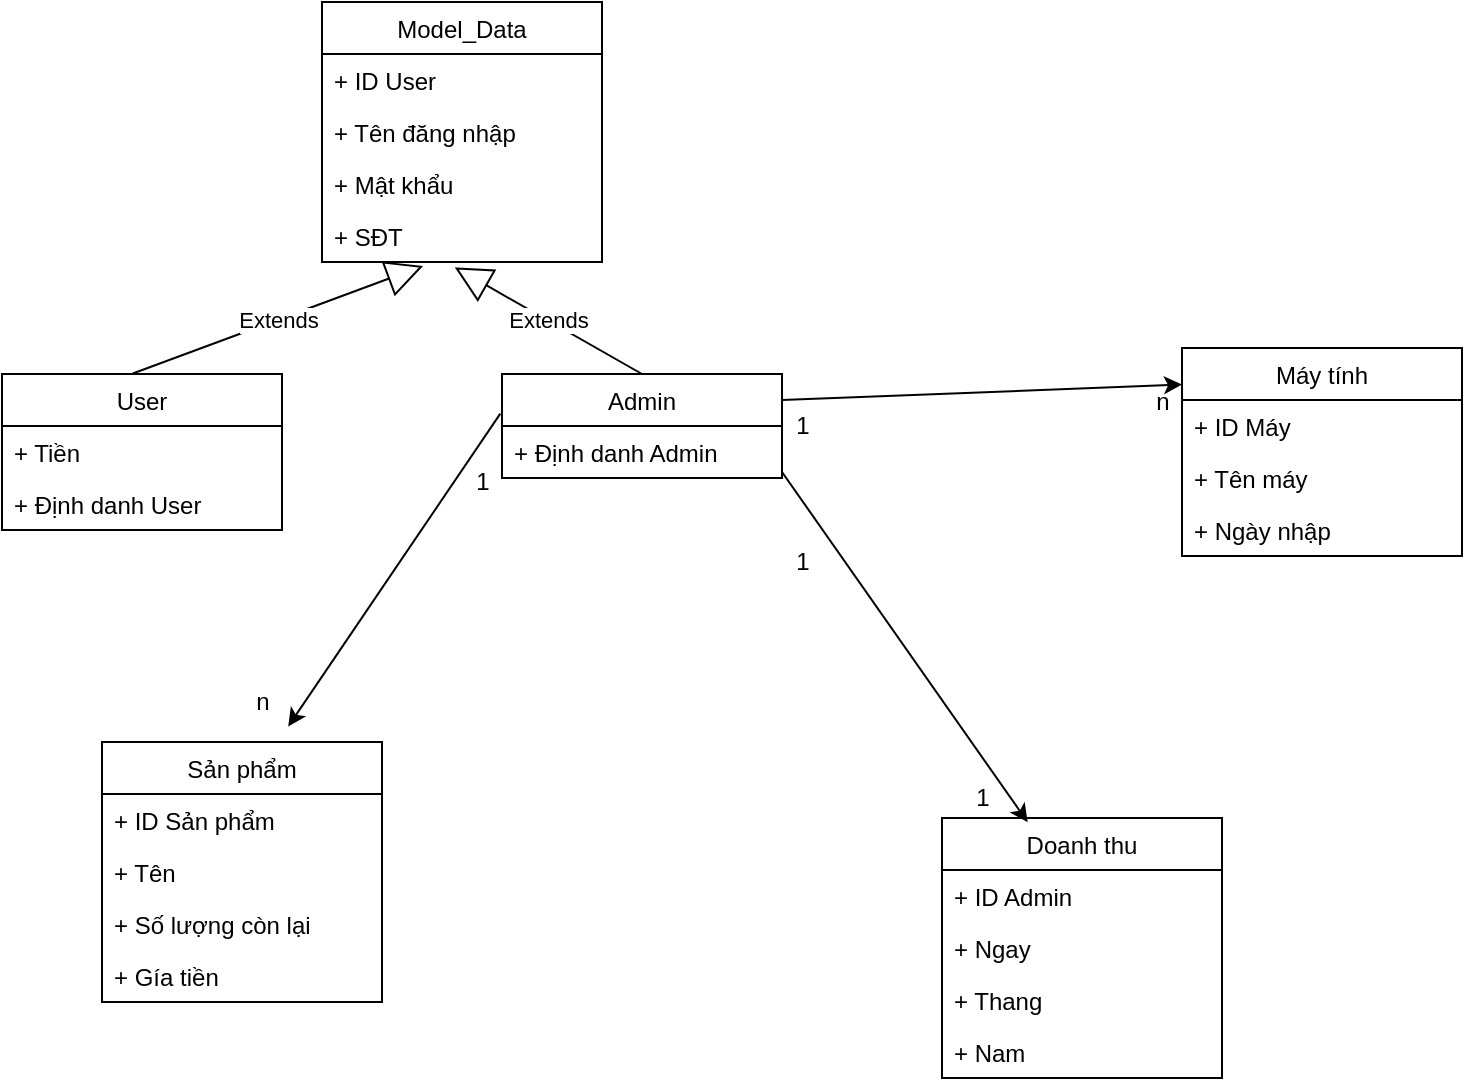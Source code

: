 <mxfile version="13.9.9" type="device"><diagram id="c6HMHNOlh7Erj3uG5Qe7" name="Page-1"><mxGraphModel dx="1385" dy="685" grid="1" gridSize="10" guides="1" tooltips="1" connect="1" arrows="1" fold="1" page="1" pageScale="1" pageWidth="850" pageHeight="1100" math="0" shadow="0"><root><mxCell id="0"/><mxCell id="1" parent="0"/><mxCell id="i2aH5ZX5v9VpvbghR5gK-1" value="Model_Data" style="swimlane;fontStyle=0;childLayout=stackLayout;horizontal=1;startSize=26;fillColor=none;horizontalStack=0;resizeParent=1;resizeParentMax=0;resizeLast=0;collapsible=1;marginBottom=0;" vertex="1" parent="1"><mxGeometry x="220" y="90" width="140" height="130" as="geometry"/></mxCell><mxCell id="i2aH5ZX5v9VpvbghR5gK-2" value="+ ID User" style="text;strokeColor=none;fillColor=none;align=left;verticalAlign=top;spacingLeft=4;spacingRight=4;overflow=hidden;rotatable=0;points=[[0,0.5],[1,0.5]];portConstraint=eastwest;" vertex="1" parent="i2aH5ZX5v9VpvbghR5gK-1"><mxGeometry y="26" width="140" height="26" as="geometry"/></mxCell><mxCell id="i2aH5ZX5v9VpvbghR5gK-41" value="+ Tên đăng nhập" style="text;strokeColor=none;fillColor=none;align=left;verticalAlign=top;spacingLeft=4;spacingRight=4;overflow=hidden;rotatable=0;points=[[0,0.5],[1,0.5]];portConstraint=eastwest;" vertex="1" parent="i2aH5ZX5v9VpvbghR5gK-1"><mxGeometry y="52" width="140" height="26" as="geometry"/></mxCell><mxCell id="i2aH5ZX5v9VpvbghR5gK-42" value="+ Mật khẩu" style="text;strokeColor=none;fillColor=none;align=left;verticalAlign=top;spacingLeft=4;spacingRight=4;overflow=hidden;rotatable=0;points=[[0,0.5],[1,0.5]];portConstraint=eastwest;" vertex="1" parent="i2aH5ZX5v9VpvbghR5gK-1"><mxGeometry y="78" width="140" height="26" as="geometry"/></mxCell><mxCell id="i2aH5ZX5v9VpvbghR5gK-43" value="+ SĐT" style="text;strokeColor=none;fillColor=none;align=left;verticalAlign=top;spacingLeft=4;spacingRight=4;overflow=hidden;rotatable=0;points=[[0,0.5],[1,0.5]];portConstraint=eastwest;" vertex="1" parent="i2aH5ZX5v9VpvbghR5gK-1"><mxGeometry y="104" width="140" height="26" as="geometry"/></mxCell><mxCell id="i2aH5ZX5v9VpvbghR5gK-9" value="Sản phẩm" style="swimlane;fontStyle=0;childLayout=stackLayout;horizontal=1;startSize=26;fillColor=none;horizontalStack=0;resizeParent=1;resizeParentMax=0;resizeLast=0;collapsible=1;marginBottom=0;" vertex="1" parent="1"><mxGeometry x="110" y="460" width="140" height="130" as="geometry"/></mxCell><mxCell id="i2aH5ZX5v9VpvbghR5gK-10" value="+ ID Sản phẩm &#10;" style="text;strokeColor=none;fillColor=none;align=left;verticalAlign=top;spacingLeft=4;spacingRight=4;overflow=hidden;rotatable=0;points=[[0,0.5],[1,0.5]];portConstraint=eastwest;" vertex="1" parent="i2aH5ZX5v9VpvbghR5gK-9"><mxGeometry y="26" width="140" height="26" as="geometry"/></mxCell><mxCell id="i2aH5ZX5v9VpvbghR5gK-39" value="+ Tên &#10;" style="text;strokeColor=none;fillColor=none;align=left;verticalAlign=top;spacingLeft=4;spacingRight=4;overflow=hidden;rotatable=0;points=[[0,0.5],[1,0.5]];portConstraint=eastwest;" vertex="1" parent="i2aH5ZX5v9VpvbghR5gK-9"><mxGeometry y="52" width="140" height="26" as="geometry"/></mxCell><mxCell id="i2aH5ZX5v9VpvbghR5gK-40" value="+ Số lượng còn lại &#10;" style="text;strokeColor=none;fillColor=none;align=left;verticalAlign=top;spacingLeft=4;spacingRight=4;overflow=hidden;rotatable=0;points=[[0,0.5],[1,0.5]];portConstraint=eastwest;" vertex="1" parent="i2aH5ZX5v9VpvbghR5gK-9"><mxGeometry y="78" width="140" height="26" as="geometry"/></mxCell><mxCell id="i2aH5ZX5v9VpvbghR5gK-48" value="+ Gía tiền" style="text;strokeColor=none;fillColor=none;align=left;verticalAlign=top;spacingLeft=4;spacingRight=4;overflow=hidden;rotatable=0;points=[[0,0.5],[1,0.5]];portConstraint=eastwest;" vertex="1" parent="i2aH5ZX5v9VpvbghR5gK-9"><mxGeometry y="104" width="140" height="26" as="geometry"/></mxCell><mxCell id="i2aH5ZX5v9VpvbghR5gK-13" value="Doanh thu" style="swimlane;fontStyle=0;childLayout=stackLayout;horizontal=1;startSize=26;fillColor=none;horizontalStack=0;resizeParent=1;resizeParentMax=0;resizeLast=0;collapsible=1;marginBottom=0;" vertex="1" parent="1"><mxGeometry x="530" y="498" width="140" height="130" as="geometry"/></mxCell><mxCell id="i2aH5ZX5v9VpvbghR5gK-14" value="+ ID Admin" style="text;strokeColor=none;fillColor=none;align=left;verticalAlign=top;spacingLeft=4;spacingRight=4;overflow=hidden;rotatable=0;points=[[0,0.5],[1,0.5]];portConstraint=eastwest;" vertex="1" parent="i2aH5ZX5v9VpvbghR5gK-13"><mxGeometry y="26" width="140" height="26" as="geometry"/></mxCell><mxCell id="i2aH5ZX5v9VpvbghR5gK-15" value="+ Ngay" style="text;strokeColor=none;fillColor=none;align=left;verticalAlign=top;spacingLeft=4;spacingRight=4;overflow=hidden;rotatable=0;points=[[0,0.5],[1,0.5]];portConstraint=eastwest;" vertex="1" parent="i2aH5ZX5v9VpvbghR5gK-13"><mxGeometry y="52" width="140" height="26" as="geometry"/></mxCell><mxCell id="i2aH5ZX5v9VpvbghR5gK-16" value="+ Thang&#10;" style="text;strokeColor=none;fillColor=none;align=left;verticalAlign=top;spacingLeft=4;spacingRight=4;overflow=hidden;rotatable=0;points=[[0,0.5],[1,0.5]];portConstraint=eastwest;" vertex="1" parent="i2aH5ZX5v9VpvbghR5gK-13"><mxGeometry y="78" width="140" height="26" as="geometry"/></mxCell><mxCell id="i2aH5ZX5v9VpvbghR5gK-49" value="+ Nam&#10;" style="text;strokeColor=none;fillColor=none;align=left;verticalAlign=top;spacingLeft=4;spacingRight=4;overflow=hidden;rotatable=0;points=[[0,0.5],[1,0.5]];portConstraint=eastwest;" vertex="1" parent="i2aH5ZX5v9VpvbghR5gK-13"><mxGeometry y="104" width="140" height="26" as="geometry"/></mxCell><mxCell id="i2aH5ZX5v9VpvbghR5gK-17" value="User" style="swimlane;fontStyle=0;childLayout=stackLayout;horizontal=1;startSize=26;fillColor=none;horizontalStack=0;resizeParent=1;resizeParentMax=0;resizeLast=0;collapsible=1;marginBottom=0;" vertex="1" parent="1"><mxGeometry x="60" y="276" width="140" height="78" as="geometry"/></mxCell><mxCell id="i2aH5ZX5v9VpvbghR5gK-18" value="+ Tiền" style="text;strokeColor=none;fillColor=none;align=left;verticalAlign=top;spacingLeft=4;spacingRight=4;overflow=hidden;rotatable=0;points=[[0,0.5],[1,0.5]];portConstraint=eastwest;" vertex="1" parent="i2aH5ZX5v9VpvbghR5gK-17"><mxGeometry y="26" width="140" height="26" as="geometry"/></mxCell><mxCell id="i2aH5ZX5v9VpvbghR5gK-20" value="+ Định danh User" style="text;strokeColor=none;fillColor=none;align=left;verticalAlign=top;spacingLeft=4;spacingRight=4;overflow=hidden;rotatable=0;points=[[0,0.5],[1,0.5]];portConstraint=eastwest;" vertex="1" parent="i2aH5ZX5v9VpvbghR5gK-17"><mxGeometry y="52" width="140" height="26" as="geometry"/></mxCell><mxCell id="i2aH5ZX5v9VpvbghR5gK-21" value="Admin" style="swimlane;fontStyle=0;childLayout=stackLayout;horizontal=1;startSize=26;fillColor=none;horizontalStack=0;resizeParent=1;resizeParentMax=0;resizeLast=0;collapsible=1;marginBottom=0;" vertex="1" parent="1"><mxGeometry x="310" y="276" width="140" height="52" as="geometry"/></mxCell><mxCell id="i2aH5ZX5v9VpvbghR5gK-22" value="+ Định danh Admin" style="text;strokeColor=none;fillColor=none;align=left;verticalAlign=top;spacingLeft=4;spacingRight=4;overflow=hidden;rotatable=0;points=[[0,0.5],[1,0.5]];portConstraint=eastwest;" vertex="1" parent="i2aH5ZX5v9VpvbghR5gK-21"><mxGeometry y="26" width="140" height="26" as="geometry"/></mxCell><mxCell id="i2aH5ZX5v9VpvbghR5gK-25" value="Extends" style="endArrow=block;endSize=16;endFill=0;html=1;exitX=0.467;exitY=-0.003;exitDx=0;exitDy=0;exitPerimeter=0;entryX=0.361;entryY=1.076;entryDx=0;entryDy=0;entryPerimeter=0;" edge="1" parent="1" source="i2aH5ZX5v9VpvbghR5gK-17" target="i2aH5ZX5v9VpvbghR5gK-43"><mxGeometry width="160" relative="1" as="geometry"><mxPoint x="170" y="220" as="sourcePoint"/><mxPoint x="330" y="220" as="targetPoint"/></mxGeometry></mxCell><mxCell id="i2aH5ZX5v9VpvbghR5gK-26" value="Extends" style="endArrow=block;endSize=16;endFill=0;html=1;exitX=0.5;exitY=0;exitDx=0;exitDy=0;entryX=0.474;entryY=1.102;entryDx=0;entryDy=0;entryPerimeter=0;" edge="1" parent="1" source="i2aH5ZX5v9VpvbghR5gK-21" target="i2aH5ZX5v9VpvbghR5gK-43"><mxGeometry width="160" relative="1" as="geometry"><mxPoint x="105.38" y="269.688" as="sourcePoint"/><mxPoint x="310" y="190" as="targetPoint"/></mxGeometry></mxCell><mxCell id="i2aH5ZX5v9VpvbghR5gK-29" style="rounded=0;orthogonalLoop=1;jettySize=auto;html=1;exitX=1;exitY=0.25;exitDx=0;exitDy=0;entryX=0;entryY=0.176;entryDx=0;entryDy=0;entryPerimeter=0;" edge="1" parent="1" source="i2aH5ZX5v9VpvbghR5gK-21" target="i2aH5ZX5v9VpvbghR5gK-44"><mxGeometry relative="1" as="geometry"><mxPoint x="660" y="303" as="targetPoint"/></mxGeometry></mxCell><mxCell id="i2aH5ZX5v9VpvbghR5gK-30" value="1" style="text;html=1;align=center;verticalAlign=middle;resizable=0;points=[];autosize=1;" vertex="1" parent="1"><mxGeometry x="450" y="292" width="20" height="20" as="geometry"/></mxCell><mxCell id="i2aH5ZX5v9VpvbghR5gK-31" value="n" style="text;html=1;align=center;verticalAlign=middle;resizable=0;points=[];autosize=1;" vertex="1" parent="1"><mxGeometry x="630" y="280" width="20" height="20" as="geometry"/></mxCell><mxCell id="i2aH5ZX5v9VpvbghR5gK-32" style="edgeStyle=none;rounded=0;orthogonalLoop=1;jettySize=auto;html=1;exitX=-0.006;exitY=0.381;exitDx=0;exitDy=0;entryX=0.665;entryY=-0.06;entryDx=0;entryDy=0;entryPerimeter=0;exitPerimeter=0;" edge="1" parent="1" source="i2aH5ZX5v9VpvbghR5gK-21" target="i2aH5ZX5v9VpvbghR5gK-9"><mxGeometry relative="1" as="geometry"><mxPoint x="310" y="325.0" as="sourcePoint"/></mxGeometry></mxCell><mxCell id="i2aH5ZX5v9VpvbghR5gK-33" value="1" style="text;html=1;align=center;verticalAlign=middle;resizable=0;points=[];autosize=1;" vertex="1" parent="1"><mxGeometry x="290" y="320" width="20" height="20" as="geometry"/></mxCell><mxCell id="i2aH5ZX5v9VpvbghR5gK-34" value="n" style="text;html=1;align=center;verticalAlign=middle;resizable=0;points=[];autosize=1;" vertex="1" parent="1"><mxGeometry x="180" y="430" width="20" height="20" as="geometry"/></mxCell><mxCell id="i2aH5ZX5v9VpvbghR5gK-35" style="edgeStyle=none;rounded=0;orthogonalLoop=1;jettySize=auto;html=1;exitX=1;exitY=0.5;exitDx=0;exitDy=0;entryX=0.306;entryY=0.016;entryDx=0;entryDy=0;entryPerimeter=0;" edge="1" parent="1" target="i2aH5ZX5v9VpvbghR5gK-13"><mxGeometry relative="1" as="geometry"><mxPoint x="450" y="325.0" as="sourcePoint"/></mxGeometry></mxCell><mxCell id="i2aH5ZX5v9VpvbghR5gK-37" value="1" style="text;html=1;align=center;verticalAlign=middle;resizable=0;points=[];autosize=1;" vertex="1" parent="1"><mxGeometry x="450" y="360" width="20" height="20" as="geometry"/></mxCell><mxCell id="i2aH5ZX5v9VpvbghR5gK-38" value="1" style="text;html=1;align=center;verticalAlign=middle;resizable=0;points=[];autosize=1;" vertex="1" parent="1"><mxGeometry x="540" y="478" width="20" height="20" as="geometry"/></mxCell><mxCell id="i2aH5ZX5v9VpvbghR5gK-44" value="Máy tính" style="swimlane;fontStyle=0;childLayout=stackLayout;horizontal=1;startSize=26;fillColor=none;horizontalStack=0;resizeParent=1;resizeParentMax=0;resizeLast=0;collapsible=1;marginBottom=0;" vertex="1" parent="1"><mxGeometry x="650" y="263" width="140" height="104" as="geometry"/></mxCell><mxCell id="i2aH5ZX5v9VpvbghR5gK-45" value="+ ID Máy" style="text;strokeColor=none;fillColor=none;align=left;verticalAlign=top;spacingLeft=4;spacingRight=4;overflow=hidden;rotatable=0;points=[[0,0.5],[1,0.5]];portConstraint=eastwest;" vertex="1" parent="i2aH5ZX5v9VpvbghR5gK-44"><mxGeometry y="26" width="140" height="26" as="geometry"/></mxCell><mxCell id="i2aH5ZX5v9VpvbghR5gK-46" value="+ Tên máy" style="text;strokeColor=none;fillColor=none;align=left;verticalAlign=top;spacingLeft=4;spacingRight=4;overflow=hidden;rotatable=0;points=[[0,0.5],[1,0.5]];portConstraint=eastwest;" vertex="1" parent="i2aH5ZX5v9VpvbghR5gK-44"><mxGeometry y="52" width="140" height="26" as="geometry"/></mxCell><mxCell id="i2aH5ZX5v9VpvbghR5gK-47" value="+ Ngày nhập" style="text;strokeColor=none;fillColor=none;align=left;verticalAlign=top;spacingLeft=4;spacingRight=4;overflow=hidden;rotatable=0;points=[[0,0.5],[1,0.5]];portConstraint=eastwest;" vertex="1" parent="i2aH5ZX5v9VpvbghR5gK-44"><mxGeometry y="78" width="140" height="26" as="geometry"/></mxCell></root></mxGraphModel></diagram></mxfile>